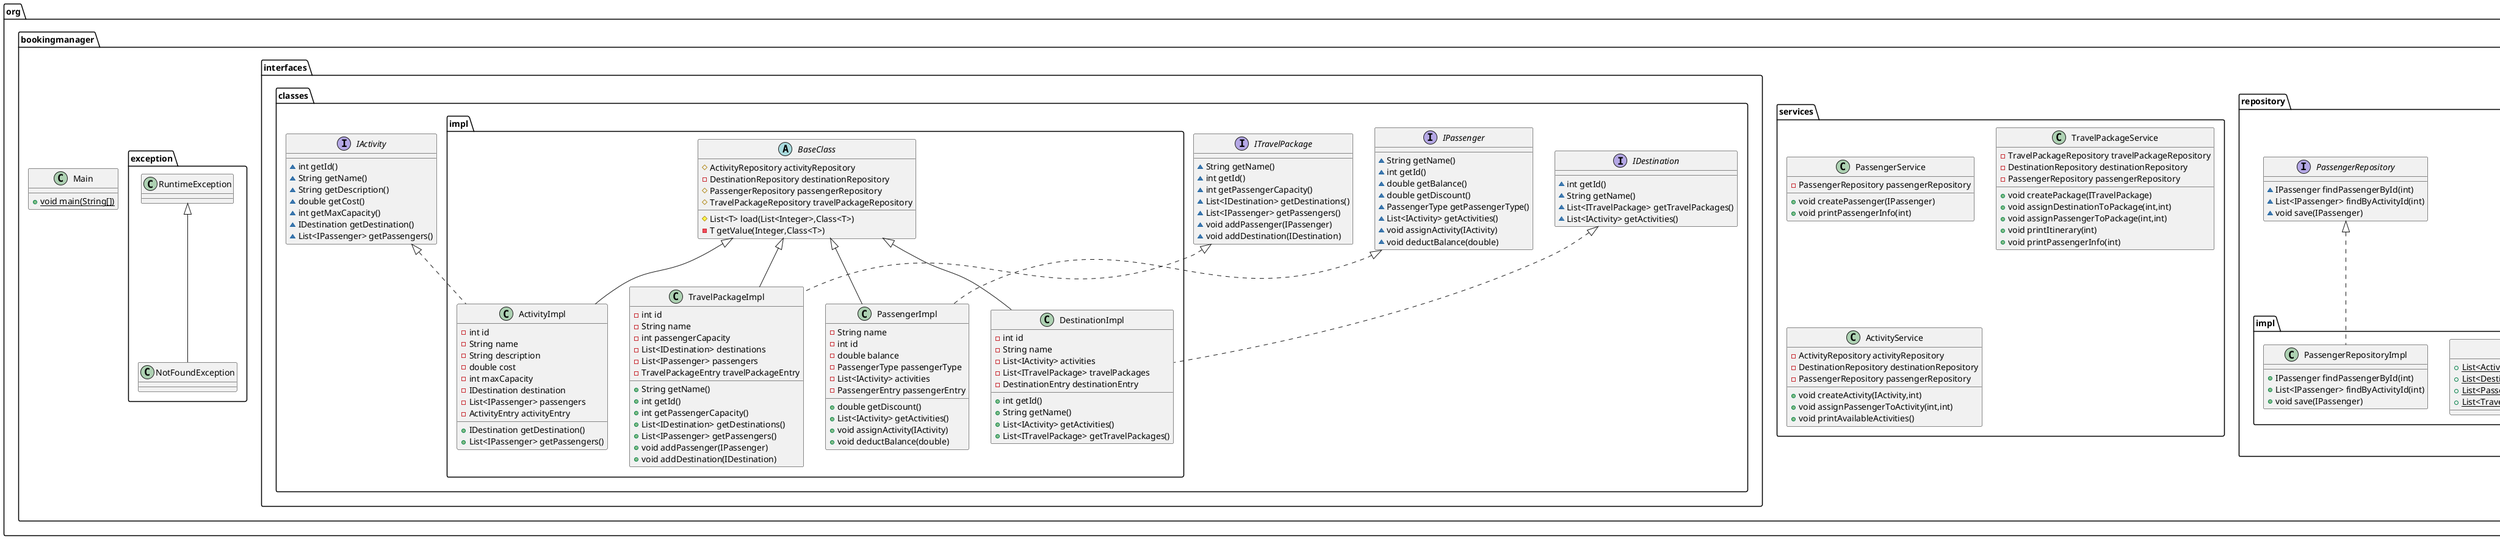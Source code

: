 @startuml
enum org.bookingmanager.enums.PassengerType {
+  STANDARD
+  GOLD
+  PREMIUM
+  _unknown
- {static} Map<String,PassengerType> ENUM_MAPPING
+ {abstract}double discountRate()
+ {static} PassengerType forValue(String)
}


class org.bookingmanager.repository.impl.TravelPackageRepositoryImpl {
+ ITravelPackage findTravelPackageById(int)
+ List<ITravelPackage> findByDestinationId(int)
+ void save(ITravelPackage)
}

class org.bookingmanager.services.PassengerService {
- PassengerRepository passengerRepository
+ void createPassenger(IPassenger)
+ void printPassengerInfo(int)
}


class org.bookingmanager.repository.entry.DestinationEntry {
- int id
- String name
}

interface org.bookingmanager.repository.DestinationRepository {
~ IDestination findDestinationById(int)
~ void save(IDestination)
}

class org.bookingmanager.repository.entry.TravelPackageEntry {
- int id
- String name
- int passengerCapacity
- List<Integer> destinations
- List<Integer> passengers
}

class org.bookingmanager.repository.entry.PassengerEntry {
- String name
- int id
- double balance
- PassengerType passengerType
- List<Integer> activities
+ void setBalance(double)
+ void setActivities(List<Integer>)
}


class org.bookingmanager.repository.impl.PassengerRepositoryImpl {
+ IPassenger findPassengerById(int)
+ List<IPassenger> findByActivityId(int)
+ void save(IPassenger)
}

interface org.bookingmanager.interfaces.classes.IDestination {
~ int getId()
~ String getName()
~ List<ITravelPackage> getTravelPackages()
~ List<IActivity> getActivities()
}

class org.bookingmanager.repository.impl.DestinationRepositoryImpl {
+ IDestination findDestinationById(int)
+ void save(IDestination)
}

class org.bookingmanager.interfaces.classes.impl.PassengerImpl {
- String name
- int id
- double balance
- PassengerType passengerType
- List<IActivity> activities
- PassengerEntry passengerEntry
+ double getDiscount()
+ List<IActivity> getActivities()
+ void assignActivity(IActivity)
+ void deductBalance(double)
}


interface org.bookingmanager.repository.ActivityRepository {
~ List<IActivity> findAll()
~ IActivity findActivityById(int)
~ List<IActivity> findByDestinationId(int)
~ void save(IActivity,IDestination)
}

interface org.bookingmanager.interfaces.classes.IPassenger {
~ String getName()
~ int getId()
~ double getBalance()
~ double getDiscount()
~ PassengerType getPassengerType()
~ List<IActivity> getActivities()
~ void assignActivity(IActivity)
~ void deductBalance(double)
}

class org.bookingmanager.services.TravelPackageService {
- TravelPackageRepository travelPackageRepository
- DestinationRepository destinationRepository
- PassengerRepository passengerRepository
+ void createPackage(ITravelPackage)
+ void assignDestinationToPackage(int,int)
+ void assignPassengerToPackage(int,int)
+ void printItinerary(int)
+ void printPassengerInfo(int)
}


class org.bookingmanager.services.ActivityService {
- ActivityRepository activityRepository
- DestinationRepository destinationRepository
- PassengerRepository passengerRepository
+ void createActivity(IActivity,int)
+ void assignPassengerToActivity(int,int)
+ void printAvailableActivities()
}


class org.bookingmanager.interfaces.classes.impl.ActivityImpl {
- int id
- String name
- String description
- double cost
- int maxCapacity
- IDestination destination
- List<IPassenger> passengers
- ActivityEntry activityEntry
+ IDestination getDestination()
+ List<IPassenger> getPassengers()
}


class org.bookingmanager.exception.NotFoundException {
}
interface org.bookingmanager.interfaces.classes.ITravelPackage {
~ String getName()
~ int getId()
~ int getPassengerCapacity()
~ List<IDestination> getDestinations()
~ List<IPassenger> getPassengers()
~ void addPassenger(IPassenger)
~ void addDestination(IDestination)
}

class org.bookingmanager.repository.impl.Data {
+ {static} List<ActivityEntry> activityData
+ {static} List<DestinationEntry> destinations
+ {static} List<PassengerEntry> passengers
+ {static} List<TravelPackageEntry> travelPackages
}

class org.bookingmanager.repository.entry.ActivityEntry {
- int id
- String name
- String description
- double cost
- int maxCapacity
- int destinationId
}

interface org.bookingmanager.repository.TravelPackageRepository {
~ ITravelPackage findTravelPackageById(int)
~ List<ITravelPackage> findByDestinationId(int)
~ void save(ITravelPackage)
}

abstract class org.bookingmanager.interfaces.classes.impl.BaseClass {
# ActivityRepository activityRepository
- DestinationRepository destinationRepository
# PassengerRepository passengerRepository
# TravelPackageRepository travelPackageRepository
# List<T> load(List<Integer>,Class<T>)
- T getValue(Integer,Class<T>)
}


class org.bookingmanager.repository.impl.ActivityRepositoryImpl {
+ List<IActivity> findAll()
+ IActivity findActivityById(int)
+ List<IActivity> findByDestinationId(int)
+ void save(IActivity,IDestination)
}

class org.bookingmanager.interfaces.classes.impl.TravelPackageImpl {
- int id
- String name
- int passengerCapacity
- List<IDestination> destinations
- List<IPassenger> passengers
- TravelPackageEntry travelPackageEntry
+ String getName()
+ int getId()
+ int getPassengerCapacity()
+ List<IDestination> getDestinations()
+ List<IPassenger> getPassengers()
+ void addPassenger(IPassenger)
+ void addDestination(IDestination)
}


interface org.bookingmanager.interfaces.classes.IActivity {
~ int getId()
~ String getName()
~ String getDescription()
~ double getCost()
~ int getMaxCapacity()
~ IDestination getDestination()
~ List<IPassenger> getPassengers()
}

interface org.bookingmanager.repository.PassengerRepository {
~ IPassenger findPassengerById(int)
~ List<IPassenger> findByActivityId(int)
~ void save(IPassenger)
}

class org.bookingmanager.interfaces.classes.impl.DestinationImpl {
- int id
- String name
- List<IActivity> activities
- List<ITravelPackage> travelPackages
- DestinationEntry destinationEntry
+ int getId()
+ String getName()
+ List<IActivity> getActivities()
+ List<ITravelPackage> getTravelPackages()
}


class org.bookingmanager.Main {
+ {static} void main(String[])
}



org.bookingmanager.repository.TravelPackageRepository <|.. org.bookingmanager.repository.impl.TravelPackageRepositoryImpl
org.bookingmanager.repository.PassengerRepository <|.. org.bookingmanager.repository.impl.PassengerRepositoryImpl
org.bookingmanager.repository.DestinationRepository <|.. org.bookingmanager.repository.impl.DestinationRepositoryImpl
org.bookingmanager.interfaces.classes.IPassenger <|.. org.bookingmanager.interfaces.classes.impl.PassengerImpl
org.bookingmanager.interfaces.classes.impl.BaseClass <|-- org.bookingmanager.interfaces.classes.impl.PassengerImpl
org.bookingmanager.interfaces.classes.IActivity <|.. org.bookingmanager.interfaces.classes.impl.ActivityImpl
org.bookingmanager.interfaces.classes.impl.BaseClass <|-- org.bookingmanager.interfaces.classes.impl.ActivityImpl
org.bookingmanager.exception.RuntimeException <|-- org.bookingmanager.exception.NotFoundException
org.bookingmanager.repository.ActivityRepository <|.. org.bookingmanager.repository.impl.ActivityRepositoryImpl
org.bookingmanager.interfaces.classes.ITravelPackage <|.. org.bookingmanager.interfaces.classes.impl.TravelPackageImpl
org.bookingmanager.interfaces.classes.impl.BaseClass <|-- org.bookingmanager.interfaces.classes.impl.TravelPackageImpl
org.bookingmanager.interfaces.classes.IDestination <|.. org.bookingmanager.interfaces.classes.impl.DestinationImpl
org.bookingmanager.interfaces.classes.impl.BaseClass <|-- org.bookingmanager.interfaces.classes.impl.DestinationImpl
@enduml